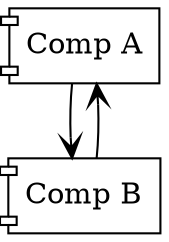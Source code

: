 digraph L {
    
  node [shape=component];

  a  [label="Comp A"];
  b  [label="Comp B"];

  a -> b -> a [arrowhead="vee"]

}

